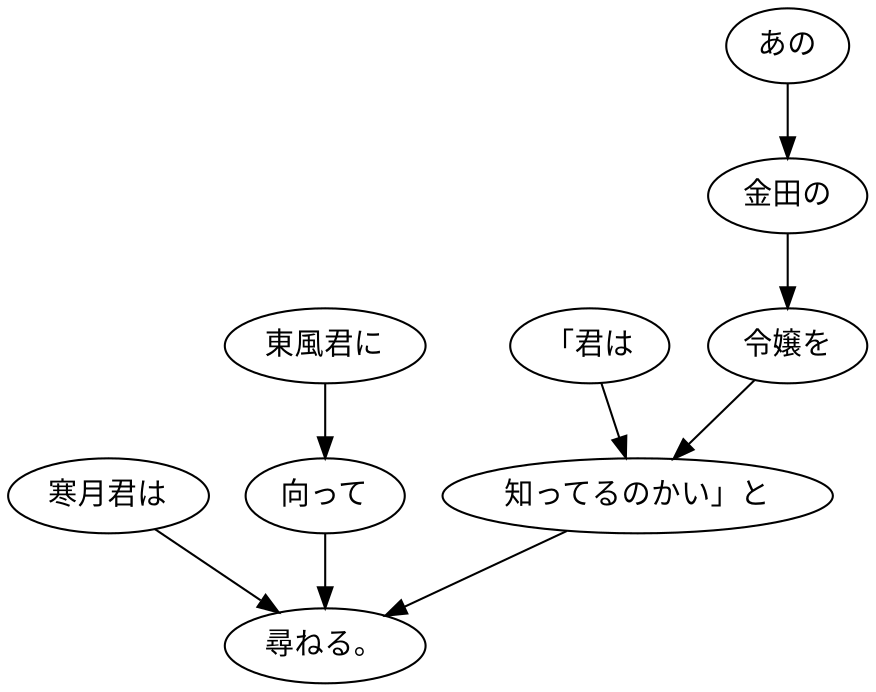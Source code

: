 digraph graph3881 {
	node0 [label="寒月君は"];
	node1 [label="東風君に"];
	node2 [label="向って"];
	node3 [label="「君は"];
	node4 [label="あの"];
	node5 [label="金田の"];
	node6 [label="令嬢を"];
	node7 [label="知ってるのかい」と"];
	node8 [label="尋ねる。"];
	node0 -> node8;
	node1 -> node2;
	node2 -> node8;
	node3 -> node7;
	node4 -> node5;
	node5 -> node6;
	node6 -> node7;
	node7 -> node8;
}
